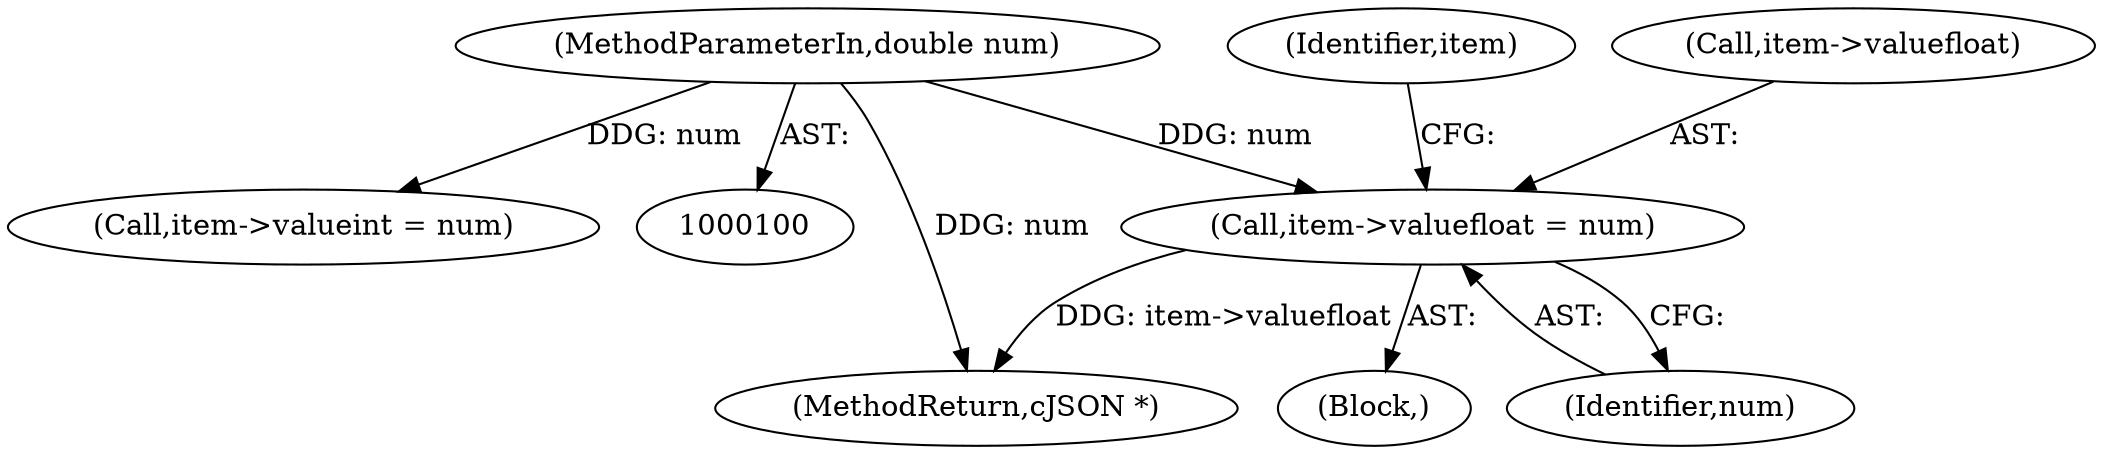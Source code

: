 digraph "1_iperf_91f2fa59e8ed80dfbf400add0164ee0e508e412a_6@pointer" {
"1000115" [label="(Call,item->valuefloat = num)"];
"1000101" [label="(MethodParameterIn,double num)"];
"1000122" [label="(Identifier,item)"];
"1000115" [label="(Call,item->valuefloat = num)"];
"1000119" [label="(Identifier,num)"];
"1000116" [label="(Call,item->valuefloat)"];
"1000109" [label="(Block,)"];
"1000127" [label="(MethodReturn,cJSON *)"];
"1000101" [label="(MethodParameterIn,double num)"];
"1000120" [label="(Call,item->valueint = num)"];
"1000115" -> "1000109"  [label="AST: "];
"1000115" -> "1000119"  [label="CFG: "];
"1000116" -> "1000115"  [label="AST: "];
"1000119" -> "1000115"  [label="AST: "];
"1000122" -> "1000115"  [label="CFG: "];
"1000115" -> "1000127"  [label="DDG: item->valuefloat"];
"1000101" -> "1000115"  [label="DDG: num"];
"1000101" -> "1000100"  [label="AST: "];
"1000101" -> "1000127"  [label="DDG: num"];
"1000101" -> "1000120"  [label="DDG: num"];
}
